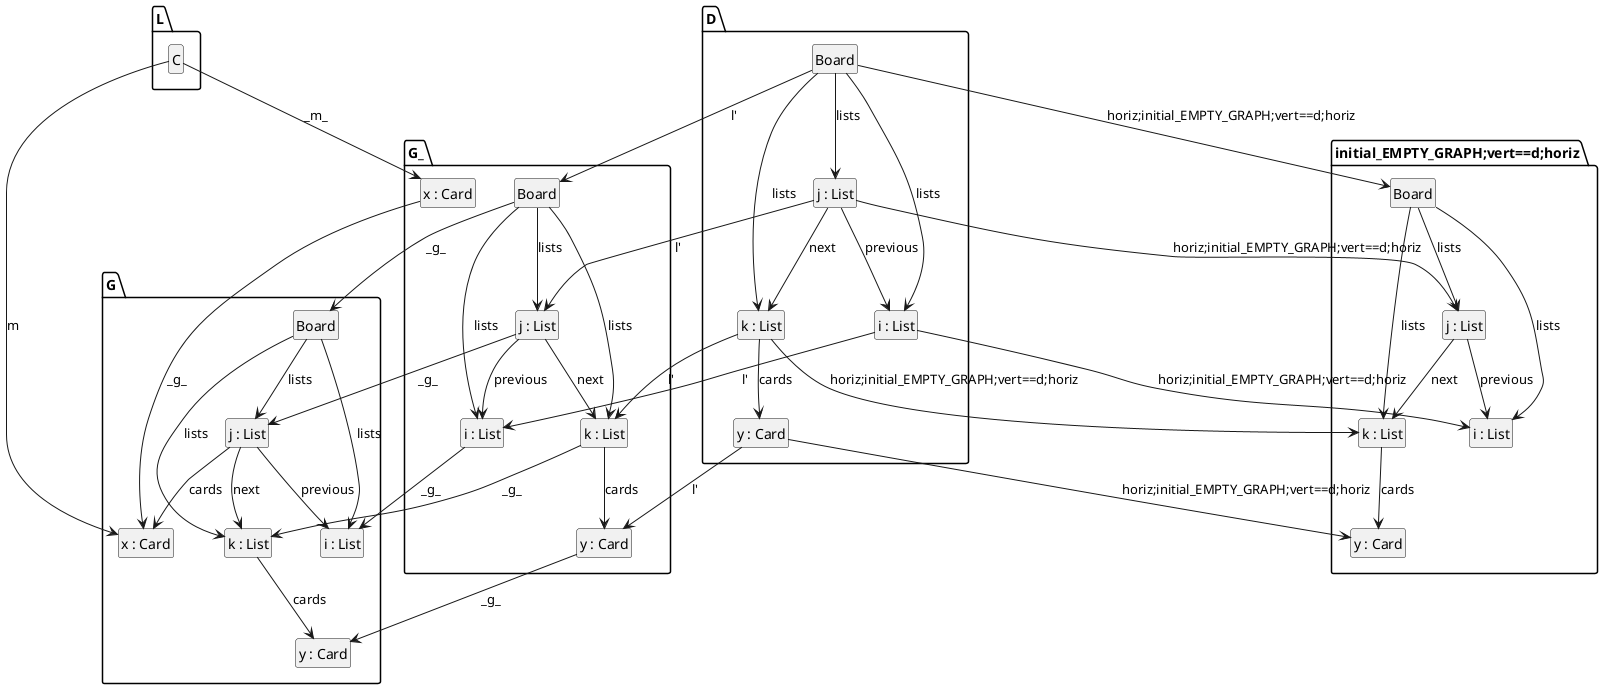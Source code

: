 @startuml
skinparam shadowing false
hide members
hide circle
class "L.C"
class "G.Board"
class "G.i : List"
class "G.j : List"
class "G.x : Card"
class "G.k : List"
class "G.y : Card"
"G.Board"-->"G.i : List" : "lists"
"G.Board"-->"G.j : List" : "lists"
"G.Board"-->"G.k : List" : "lists"
"G.j : List"-->"G.i : List" : "previous"
"G.j : List"-->"G.k : List" : "next"
"G.j : List"-->"G.x : Card" : "cards"
"G.k : List"-->"G.y : Card" : "cards"
class "G_.Board"
class "G_.i : List"
class "G_.j : List"
class "G_.x : Card"
class "G_.k : List"
class "G_.y : Card"
"G_.Board"-->"G_.i : List" : "lists"
"G_.Board"-->"G_.j : List" : "lists"
"G_.Board"-->"G_.k : List" : "lists"
"G_.j : List"-->"G_.i : List" : "previous"
"G_.j : List"-->"G_.k : List" : "next"
"G_.k : List"-->"G_.y : Card" : "cards"
class "D.Board"
class "D.i : List"
class "D.j : List"
class "D.k : List"
class "D.y : Card"
"D.Board"-->"D.i : List" : "lists"
"D.Board"-->"D.j : List" : "lists"
"D.Board"-->"D.k : List" : "lists"
"D.j : List"-->"D.i : List" : "previous"
"D.j : List"-->"D.k : List" : "next"
"D.k : List"-->"D.y : Card" : "cards"
class "initial_EMPTY_GRAPH;vert==d;horiz.Board"
class "initial_EMPTY_GRAPH;vert==d;horiz.i : List"
class "initial_EMPTY_GRAPH;vert==d;horiz.j : List"
class "initial_EMPTY_GRAPH;vert==d;horiz.k : List"
class "initial_EMPTY_GRAPH;vert==d;horiz.y : Card"
"initial_EMPTY_GRAPH;vert==d;horiz.Board"-->"initial_EMPTY_GRAPH;vert==d;horiz.i : List" : "lists"
"initial_EMPTY_GRAPH;vert==d;horiz.Board"-->"initial_EMPTY_GRAPH;vert==d;horiz.j : List" : "lists"
"initial_EMPTY_GRAPH;vert==d;horiz.Board"-->"initial_EMPTY_GRAPH;vert==d;horiz.k : List" : "lists"
"initial_EMPTY_GRAPH;vert==d;horiz.j : List"-->"initial_EMPTY_GRAPH;vert==d;horiz.i : List" : "previous"
"initial_EMPTY_GRAPH;vert==d;horiz.j : List"-->"initial_EMPTY_GRAPH;vert==d;horiz.k : List" : "next"
"initial_EMPTY_GRAPH;vert==d;horiz.k : List"-->"initial_EMPTY_GRAPH;vert==d;horiz.y : Card" : "cards"
"L.C" --> "G.x : Card" : "m"
"L.C" --> "G_.x : Card" : "_m_"
"G_.Board" --> "G.Board" : "_g_"
"G_.i : List" --> "G.i : List" : "_g_"
"G_.j : List" --> "G.j : List" : "_g_"
"G_.x : Card" --> "G.x : Card" : "_g_"
"G_.k : List" --> "G.k : List" : "_g_"
"G_.y : Card" --> "G.y : Card" : "_g_"
"D.Board" --> "G_.Board" : "l'"
"D.i : List" --> "G_.i : List" : "l'"
"D.j : List" --> "G_.j : List" : "l'"
"D.k : List" --> "G_.k : List" : "l'"
"D.y : Card" --> "G_.y : Card" : "l'"
"D.Board" --> "initial_EMPTY_GRAPH;vert==d;horiz.Board" : "horiz;initial_EMPTY_GRAPH;vert==d;horiz"
"D.i : List" --> "initial_EMPTY_GRAPH;vert==d;horiz.i : List" : "horiz;initial_EMPTY_GRAPH;vert==d;horiz"
"D.j : List" --> "initial_EMPTY_GRAPH;vert==d;horiz.j : List" : "horiz;initial_EMPTY_GRAPH;vert==d;horiz"
"D.k : List" --> "initial_EMPTY_GRAPH;vert==d;horiz.k : List" : "horiz;initial_EMPTY_GRAPH;vert==d;horiz"
"D.y : Card" --> "initial_EMPTY_GRAPH;vert==d;horiz.y : Card" : "horiz;initial_EMPTY_GRAPH;vert==d;horiz"
@enduml
